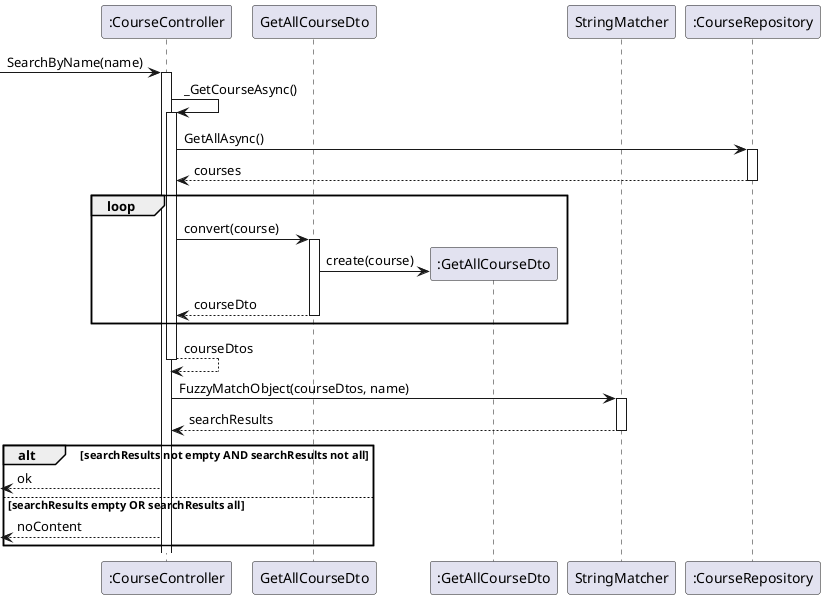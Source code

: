 @startuml Search course
participant ":CourseController" as courseController
participant GetAllCourseDto
participant ":GetAllCourseDto" as getAllCourseDto
participant StringMatcher
participant ":CourseRepository" as courseRepository

-> courseController: SearchByName(name)
activate courseController

courseController -> courseController: _GetCourseAsync()
activate courseController
    courseController -> courseRepository: GetAllAsync()

    activate courseRepository
    courseRepository --> courseController: courses
    deactivate courseRepository
    loop 
        courseController -> GetAllCourseDto: convert(course)
        activate GetAllCourseDto
        GetAllCourseDto -> getAllCourseDto **: create(course)
        GetAllCourseDto --> courseController: courseDto
        deactivate GetAllCourseDto
    end
    
    courseController --> courseController: courseDtos

    deactivate courseController

courseController -> StringMatcher: FuzzyMatchObject(courseDtos, name)
activate StringMatcher
StringMatcher --> courseController: searchResults
deactivate StringMatcher

alt searchResults not empty AND searchResults not all
' To-ASK
    <-- courseController: ok
else searchResults empty OR searchResults all
    <-- courseController: noContent
end